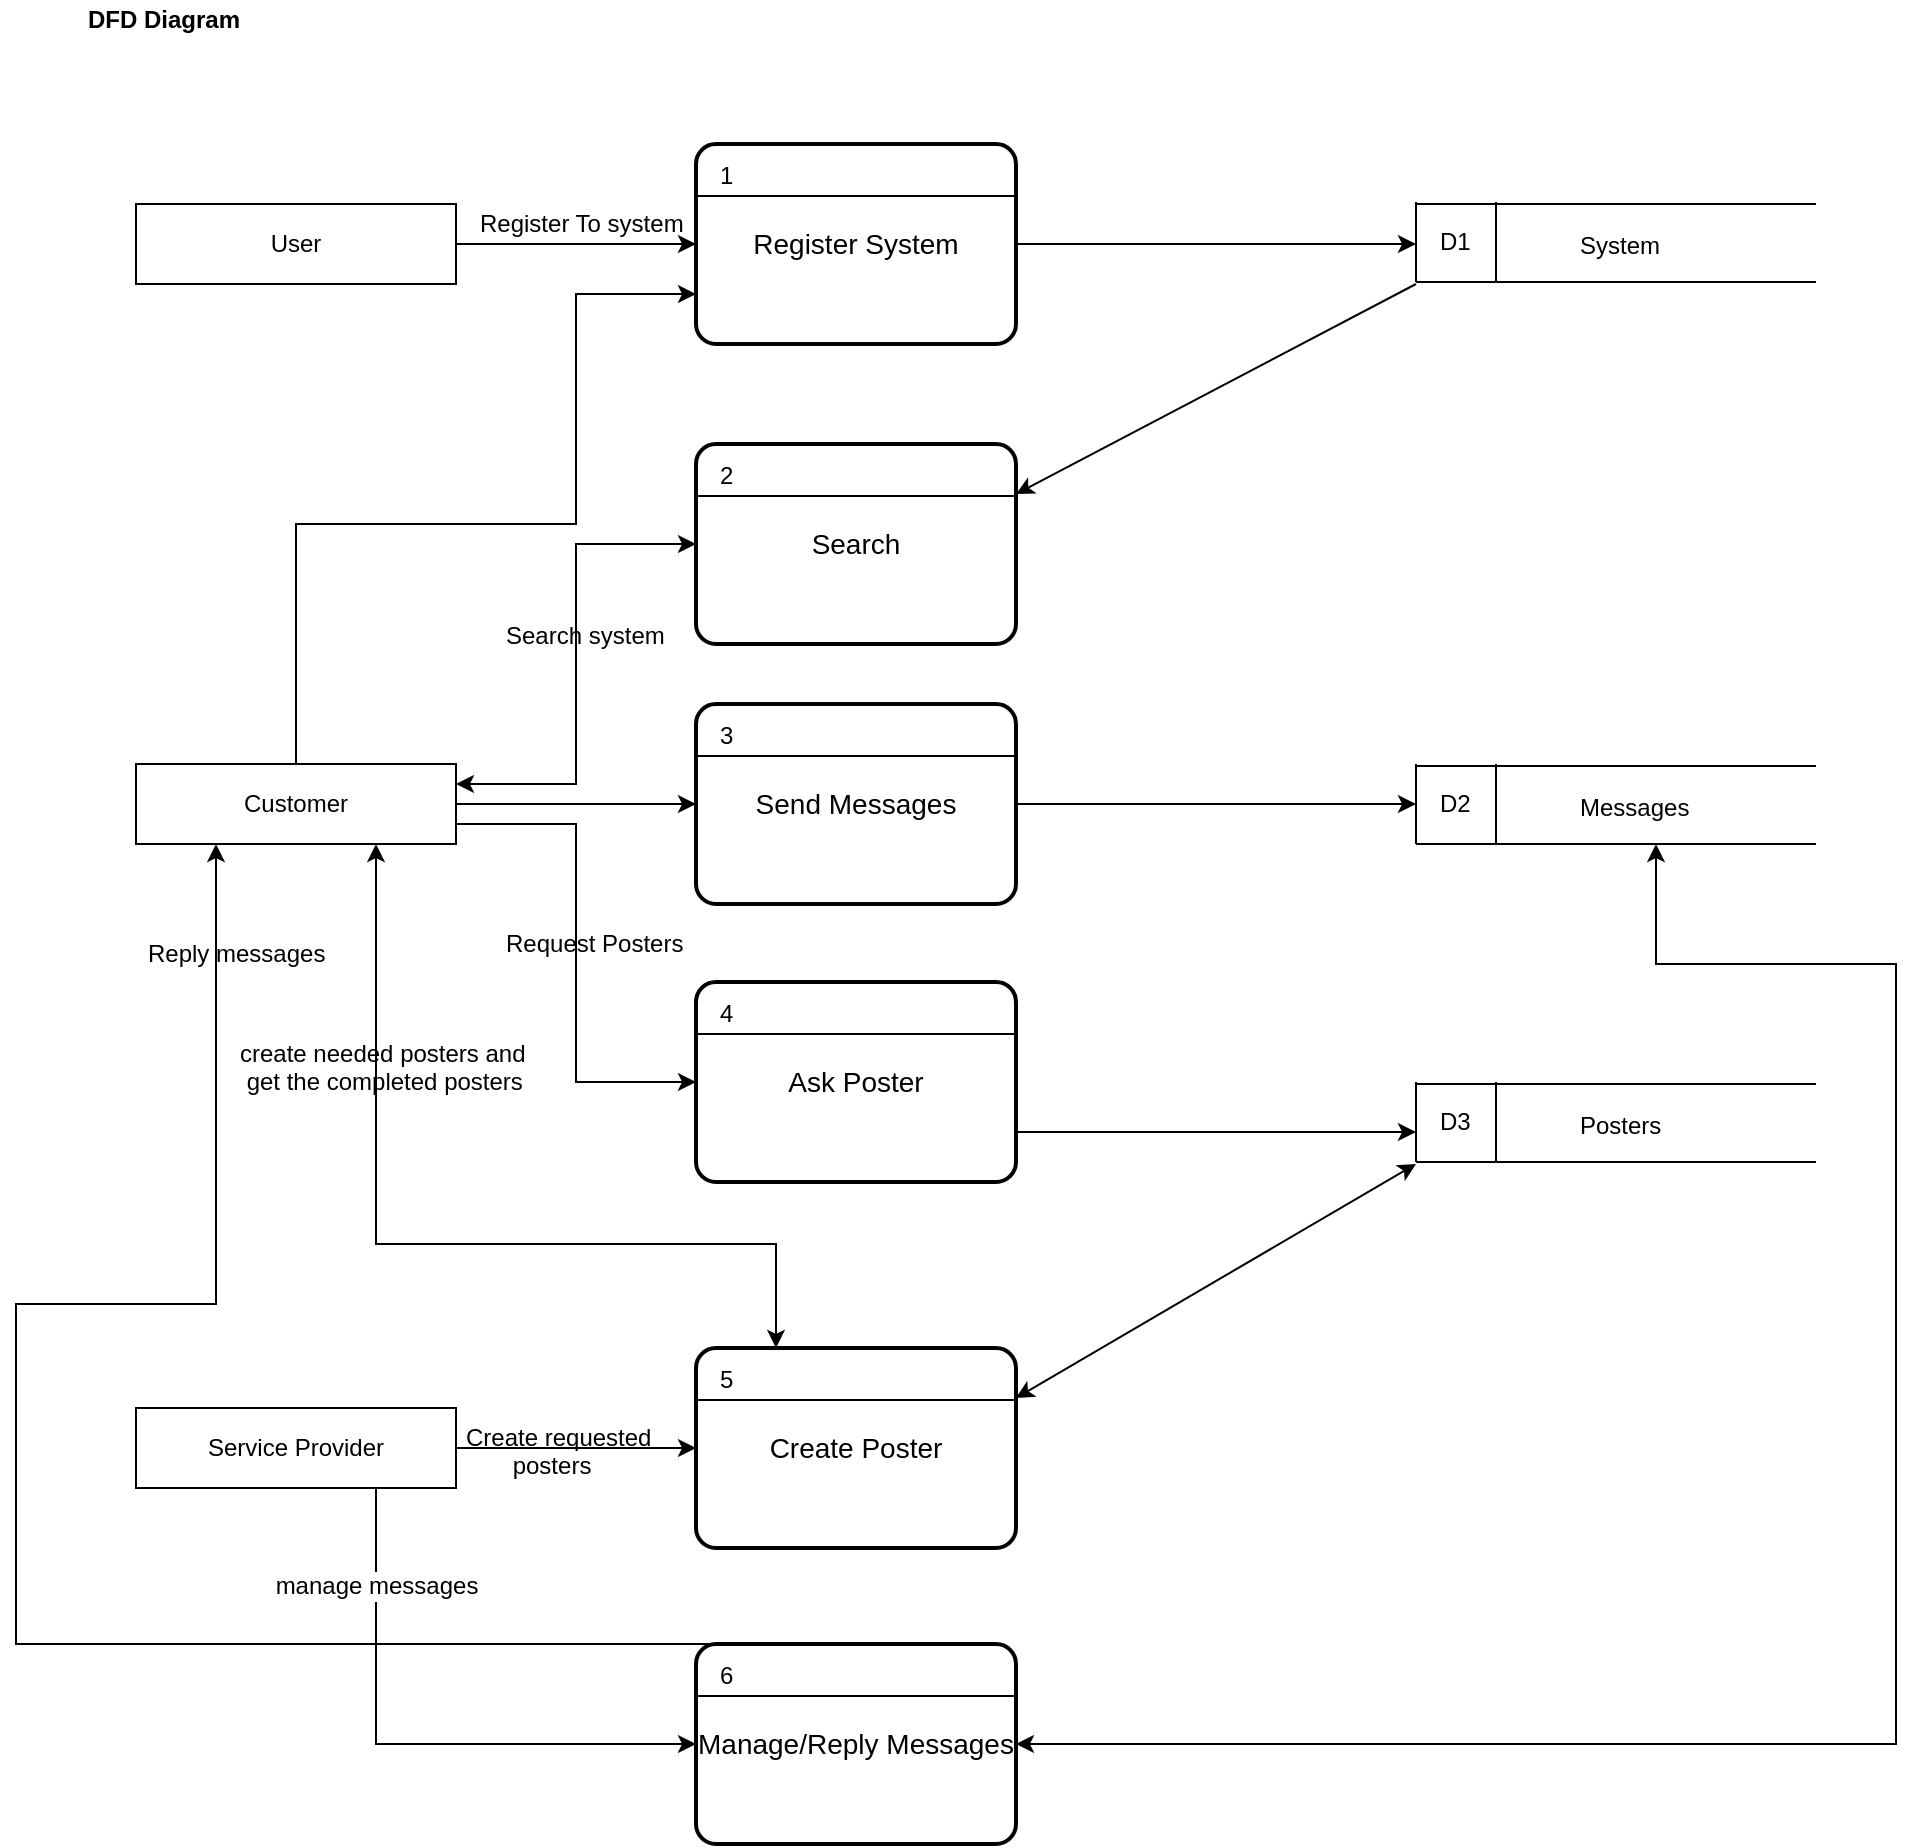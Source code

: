 <mxfile version="11.3.1" type="google" pages="1"><diagram id="CPaYHv6H9IukAJodynqk" name="Page-1"><mxGraphModel dx="854" dy="429" grid="1" gridSize="10" guides="1" tooltips="1" connect="1" arrows="1" fold="1" page="1" pageScale="1" pageWidth="2520" pageHeight="2000" math="0" shadow="0"><root><mxCell id="0"/><mxCell id="1" parent="0"/><mxCell id="vE29b5w0XNxWvJTByS9r-13" style="edgeStyle=orthogonalEdgeStyle;rounded=0;orthogonalLoop=1;jettySize=auto;html=1;exitX=1;exitY=0.5;exitDx=0;exitDy=0;entryX=0;entryY=0.5;entryDx=0;entryDy=0;" edge="1" parent="1" source="vE29b5w0XNxWvJTByS9r-1" target="vE29b5w0XNxWvJTByS9r-2"><mxGeometry relative="1" as="geometry"/></mxCell><mxCell id="vE29b5w0XNxWvJTByS9r-1" value="User" style="rounded=0;whiteSpace=wrap;html=1;" vertex="1" parent="1"><mxGeometry x="200" y="120" width="160" height="40" as="geometry"/></mxCell><mxCell id="vE29b5w0XNxWvJTByS9r-14" style="edgeStyle=orthogonalEdgeStyle;rounded=0;orthogonalLoop=1;jettySize=auto;html=1;exitX=1;exitY=0.5;exitDx=0;exitDy=0;startArrow=none;startFill=0;" edge="1" parent="1" source="vE29b5w0XNxWvJTByS9r-2"><mxGeometry relative="1" as="geometry"><mxPoint x="840" y="140" as="targetPoint"/></mxGeometry></mxCell><mxCell id="vE29b5w0XNxWvJTByS9r-2" value="Register System" style="strokeWidth=2;rounded=1;arcSize=10;whiteSpace=wrap;html=1;align=center;fontSize=14;" vertex="1" parent="1"><mxGeometry x="480" y="90" width="160" height="100" as="geometry"/></mxCell><mxCell id="vE29b5w0XNxWvJTByS9r-3" value="" style="line;strokeWidth=1;fillColor=none;align=left;verticalAlign=middle;spacingTop=-1;spacingLeft=3;spacingRight=3;rotatable=0;labelPosition=right;points=[];portConstraint=eastwest;" vertex="1" parent="1"><mxGeometry x="480" y="112" width="160" height="8" as="geometry"/></mxCell><mxCell id="vE29b5w0XNxWvJTByS9r-4" value="1" style="text;html=1;resizable=0;points=[];autosize=1;align=left;verticalAlign=top;spacingTop=-4;" vertex="1" parent="1"><mxGeometry x="490" y="96" width="20" height="20" as="geometry"/></mxCell><mxCell id="vE29b5w0XNxWvJTByS9r-7" value="" style="endArrow=none;html=1;entryX=0.25;entryY=0;entryDx=0;entryDy=0;exitX=0.25;exitY=1;exitDx=0;exitDy=0;" edge="1" parent="1"><mxGeometry width="50" height="50" relative="1" as="geometry"><mxPoint x="880" y="159" as="sourcePoint"/><mxPoint x="880" y="119" as="targetPoint"/></mxGeometry></mxCell><mxCell id="vE29b5w0XNxWvJTByS9r-8" value="" style="endArrow=none;html=1;" edge="1" parent="1"><mxGeometry width="50" height="50" relative="1" as="geometry"><mxPoint x="840" y="159" as="sourcePoint"/><mxPoint x="840" y="119" as="targetPoint"/></mxGeometry></mxCell><mxCell id="vE29b5w0XNxWvJTByS9r-9" value="" style="endArrow=none;html=1;" edge="1" parent="1"><mxGeometry width="50" height="50" relative="1" as="geometry"><mxPoint x="840" y="120" as="sourcePoint"/><mxPoint x="1040" y="120" as="targetPoint"/></mxGeometry></mxCell><mxCell id="vE29b5w0XNxWvJTByS9r-10" value="" style="endArrow=none;html=1;" edge="1" parent="1"><mxGeometry width="50" height="50" relative="1" as="geometry"><mxPoint x="1040" y="159" as="sourcePoint"/><mxPoint x="840" y="159" as="targetPoint"/></mxGeometry></mxCell><mxCell id="vE29b5w0XNxWvJTByS9r-11" value="System" style="text;html=1;resizable=0;points=[];autosize=1;align=left;verticalAlign=top;spacingTop=-4;" vertex="1" parent="1"><mxGeometry x="920" y="131" width="60" height="20" as="geometry"/></mxCell><mxCell id="vE29b5w0XNxWvJTByS9r-12" value="D1" style="text;html=1;resizable=0;points=[];autosize=1;align=left;verticalAlign=top;spacingTop=-4;" vertex="1" parent="1"><mxGeometry x="850" y="129" width="30" height="20" as="geometry"/></mxCell><mxCell id="vE29b5w0XNxWvJTByS9r-40" style="edgeStyle=orthogonalEdgeStyle;rounded=0;orthogonalLoop=1;jettySize=auto;html=1;exitX=1;exitY=0.25;exitDx=0;exitDy=0;entryX=0;entryY=0.5;entryDx=0;entryDy=0;startArrow=classic;startFill=1;" edge="1" parent="1" source="vE29b5w0XNxWvJTByS9r-15" target="vE29b5w0XNxWvJTByS9r-16"><mxGeometry relative="1" as="geometry"/></mxCell><mxCell id="vE29b5w0XNxWvJTByS9r-41" style="edgeStyle=orthogonalEdgeStyle;rounded=0;orthogonalLoop=1;jettySize=auto;html=1;exitX=1;exitY=0.5;exitDx=0;exitDy=0;entryX=0;entryY=0.5;entryDx=0;entryDy=0;" edge="1" parent="1" source="vE29b5w0XNxWvJTByS9r-15" target="vE29b5w0XNxWvJTByS9r-19"><mxGeometry relative="1" as="geometry"/></mxCell><mxCell id="vE29b5w0XNxWvJTByS9r-42" style="edgeStyle=orthogonalEdgeStyle;rounded=0;orthogonalLoop=1;jettySize=auto;html=1;exitX=1;exitY=0.75;exitDx=0;exitDy=0;entryX=0;entryY=0.5;entryDx=0;entryDy=0;" edge="1" parent="1" source="vE29b5w0XNxWvJTByS9r-15" target="vE29b5w0XNxWvJTByS9r-22"><mxGeometry relative="1" as="geometry"/></mxCell><mxCell id="vE29b5w0XNxWvJTByS9r-56" style="edgeStyle=orthogonalEdgeStyle;rounded=0;orthogonalLoop=1;jettySize=auto;html=1;exitX=0.75;exitY=1;exitDx=0;exitDy=0;entryX=0.25;entryY=0;entryDx=0;entryDy=0;startArrow=classic;startFill=1;" edge="1" parent="1" source="vE29b5w0XNxWvJTByS9r-15" target="vE29b5w0XNxWvJTByS9r-44"><mxGeometry relative="1" as="geometry"><Array as="points"><mxPoint x="320" y="640"/><mxPoint x="520" y="640"/></Array></mxGeometry></mxCell><mxCell id="vE29b5w0XNxWvJTByS9r-75" style="edgeStyle=orthogonalEdgeStyle;rounded=0;orthogonalLoop=1;jettySize=auto;html=1;exitX=0.5;exitY=0;exitDx=0;exitDy=0;entryX=0;entryY=0.75;entryDx=0;entryDy=0;startArrow=none;startFill=0;" edge="1" parent="1" source="vE29b5w0XNxWvJTByS9r-15" target="vE29b5w0XNxWvJTByS9r-2"><mxGeometry relative="1" as="geometry"><Array as="points"><mxPoint x="280" y="280"/><mxPoint x="420" y="280"/><mxPoint x="420" y="165"/></Array></mxGeometry></mxCell><mxCell id="vE29b5w0XNxWvJTByS9r-15" value="Customer" style="rounded=0;whiteSpace=wrap;html=1;" vertex="1" parent="1"><mxGeometry x="200" y="400" width="160" height="40" as="geometry"/></mxCell><mxCell id="vE29b5w0XNxWvJTByS9r-16" value="Search" style="strokeWidth=2;rounded=1;arcSize=10;whiteSpace=wrap;html=1;align=center;fontSize=14;" vertex="1" parent="1"><mxGeometry x="480" y="240" width="160" height="100" as="geometry"/></mxCell><mxCell id="vE29b5w0XNxWvJTByS9r-17" value="" style="line;strokeWidth=1;fillColor=none;align=left;verticalAlign=middle;spacingTop=-1;spacingLeft=3;spacingRight=3;rotatable=0;labelPosition=right;points=[];portConstraint=eastwest;" vertex="1" parent="1"><mxGeometry x="480" y="262" width="160" height="8" as="geometry"/></mxCell><mxCell id="vE29b5w0XNxWvJTByS9r-18" value="2" style="text;html=1;resizable=0;points=[];autosize=1;align=left;verticalAlign=top;spacingTop=-4;" vertex="1" parent="1"><mxGeometry x="490" y="246" width="20" height="20" as="geometry"/></mxCell><mxCell id="vE29b5w0XNxWvJTByS9r-32" style="edgeStyle=orthogonalEdgeStyle;rounded=0;orthogonalLoop=1;jettySize=auto;html=1;exitX=1;exitY=0.5;exitDx=0;exitDy=0;" edge="1" parent="1" source="vE29b5w0XNxWvJTByS9r-19"><mxGeometry relative="1" as="geometry"><mxPoint x="840" y="420" as="targetPoint"/></mxGeometry></mxCell><mxCell id="vE29b5w0XNxWvJTByS9r-19" value="Send Messages" style="strokeWidth=2;rounded=1;arcSize=10;whiteSpace=wrap;html=1;align=center;fontSize=14;" vertex="1" parent="1"><mxGeometry x="480" y="370" width="160" height="100" as="geometry"/></mxCell><mxCell id="vE29b5w0XNxWvJTByS9r-20" value="" style="line;strokeWidth=1;fillColor=none;align=left;verticalAlign=middle;spacingTop=-1;spacingLeft=3;spacingRight=3;rotatable=0;labelPosition=right;points=[];portConstraint=eastwest;" vertex="1" parent="1"><mxGeometry x="480" y="392" width="160" height="8" as="geometry"/></mxCell><mxCell id="vE29b5w0XNxWvJTByS9r-21" value="3" style="text;html=1;resizable=0;points=[];autosize=1;align=left;verticalAlign=top;spacingTop=-4;" vertex="1" parent="1"><mxGeometry x="490" y="376" width="20" height="20" as="geometry"/></mxCell><mxCell id="vE29b5w0XNxWvJTByS9r-39" style="edgeStyle=orthogonalEdgeStyle;rounded=0;orthogonalLoop=1;jettySize=auto;html=1;exitX=1;exitY=0.75;exitDx=0;exitDy=0;" edge="1" parent="1" source="vE29b5w0XNxWvJTByS9r-22"><mxGeometry relative="1" as="geometry"><mxPoint x="840" y="584" as="targetPoint"/></mxGeometry></mxCell><mxCell id="vE29b5w0XNxWvJTByS9r-22" value="Ask Poster" style="strokeWidth=2;rounded=1;arcSize=10;whiteSpace=wrap;html=1;align=center;fontSize=14;" vertex="1" parent="1"><mxGeometry x="480" y="509" width="160" height="100" as="geometry"/></mxCell><mxCell id="vE29b5w0XNxWvJTByS9r-23" value="" style="line;strokeWidth=1;fillColor=none;align=left;verticalAlign=middle;spacingTop=-1;spacingLeft=3;spacingRight=3;rotatable=0;labelPosition=right;points=[];portConstraint=eastwest;" vertex="1" parent="1"><mxGeometry x="480" y="531" width="160" height="8" as="geometry"/></mxCell><mxCell id="vE29b5w0XNxWvJTByS9r-24" value="4" style="text;html=1;resizable=0;points=[];autosize=1;align=left;verticalAlign=top;spacingTop=-4;" vertex="1" parent="1"><mxGeometry x="490" y="515" width="20" height="20" as="geometry"/></mxCell><mxCell id="vE29b5w0XNxWvJTByS9r-25" value="" style="endArrow=classic;html=1;entryX=1;entryY=0.25;entryDx=0;entryDy=0;" edge="1" parent="1" target="vE29b5w0XNxWvJTByS9r-16"><mxGeometry width="50" height="50" relative="1" as="geometry"><mxPoint x="840" y="160" as="sourcePoint"/><mxPoint x="760" y="200" as="targetPoint"/><Array as="points"/></mxGeometry></mxCell><mxCell id="vE29b5w0XNxWvJTByS9r-26" value="" style="endArrow=none;html=1;entryX=0.25;entryY=0;entryDx=0;entryDy=0;exitX=0.25;exitY=1;exitDx=0;exitDy=0;" edge="1" parent="1"><mxGeometry width="50" height="50" relative="1" as="geometry"><mxPoint x="880" y="440" as="sourcePoint"/><mxPoint x="880" y="400" as="targetPoint"/></mxGeometry></mxCell><mxCell id="vE29b5w0XNxWvJTByS9r-27" value="" style="endArrow=none;html=1;" edge="1" parent="1"><mxGeometry width="50" height="50" relative="1" as="geometry"><mxPoint x="840" y="440" as="sourcePoint"/><mxPoint x="840" y="400" as="targetPoint"/></mxGeometry></mxCell><mxCell id="vE29b5w0XNxWvJTByS9r-28" value="" style="endArrow=none;html=1;" edge="1" parent="1"><mxGeometry width="50" height="50" relative="1" as="geometry"><mxPoint x="840" y="401" as="sourcePoint"/><mxPoint x="1040" y="401" as="targetPoint"/></mxGeometry></mxCell><mxCell id="vE29b5w0XNxWvJTByS9r-29" value="" style="endArrow=none;html=1;" edge="1" parent="1"><mxGeometry width="50" height="50" relative="1" as="geometry"><mxPoint x="1040" y="440" as="sourcePoint"/><mxPoint x="840" y="440" as="targetPoint"/></mxGeometry></mxCell><mxCell id="vE29b5w0XNxWvJTByS9r-30" value="Messages" style="text;html=1;resizable=0;points=[];autosize=1;align=left;verticalAlign=top;spacingTop=-4;" vertex="1" parent="1"><mxGeometry x="920" y="412" width="70" height="20" as="geometry"/></mxCell><mxCell id="vE29b5w0XNxWvJTByS9r-31" value="D2" style="text;html=1;resizable=0;points=[];autosize=1;align=left;verticalAlign=top;spacingTop=-4;" vertex="1" parent="1"><mxGeometry x="850" y="410" width="30" height="20" as="geometry"/></mxCell><mxCell id="vE29b5w0XNxWvJTByS9r-33" value="" style="endArrow=none;html=1;entryX=0.25;entryY=0;entryDx=0;entryDy=0;exitX=0.25;exitY=1;exitDx=0;exitDy=0;" edge="1" parent="1"><mxGeometry width="50" height="50" relative="1" as="geometry"><mxPoint x="880" y="599" as="sourcePoint"/><mxPoint x="880" y="559" as="targetPoint"/></mxGeometry></mxCell><mxCell id="vE29b5w0XNxWvJTByS9r-34" value="" style="endArrow=none;html=1;" edge="1" parent="1"><mxGeometry width="50" height="50" relative="1" as="geometry"><mxPoint x="840" y="599" as="sourcePoint"/><mxPoint x="840" y="559" as="targetPoint"/></mxGeometry></mxCell><mxCell id="vE29b5w0XNxWvJTByS9r-35" value="" style="endArrow=none;html=1;" edge="1" parent="1"><mxGeometry width="50" height="50" relative="1" as="geometry"><mxPoint x="840" y="560" as="sourcePoint"/><mxPoint x="1040" y="560" as="targetPoint"/></mxGeometry></mxCell><mxCell id="vE29b5w0XNxWvJTByS9r-36" value="" style="endArrow=none;html=1;" edge="1" parent="1"><mxGeometry width="50" height="50" relative="1" as="geometry"><mxPoint x="1040" y="599" as="sourcePoint"/><mxPoint x="840" y="599" as="targetPoint"/></mxGeometry></mxCell><mxCell id="vE29b5w0XNxWvJTByS9r-37" value="Posters" style="text;html=1;resizable=0;points=[];autosize=1;align=left;verticalAlign=top;spacingTop=-4;" vertex="1" parent="1"><mxGeometry x="920" y="571" width="60" height="20" as="geometry"/></mxCell><mxCell id="vE29b5w0XNxWvJTByS9r-38" value="D3" style="text;html=1;resizable=0;points=[];autosize=1;align=left;verticalAlign=top;spacingTop=-4;" vertex="1" parent="1"><mxGeometry x="850" y="569" width="30" height="20" as="geometry"/></mxCell><mxCell id="vE29b5w0XNxWvJTByS9r-55" style="edgeStyle=orthogonalEdgeStyle;rounded=0;orthogonalLoop=1;jettySize=auto;html=1;exitX=1;exitY=0.5;exitDx=0;exitDy=0;" edge="1" parent="1" source="vE29b5w0XNxWvJTByS9r-43" target="vE29b5w0XNxWvJTByS9r-44"><mxGeometry relative="1" as="geometry"/></mxCell><mxCell id="vE29b5w0XNxWvJTByS9r-61" style="edgeStyle=orthogonalEdgeStyle;rounded=0;orthogonalLoop=1;jettySize=auto;html=1;exitX=0.75;exitY=1;exitDx=0;exitDy=0;entryX=0;entryY=0.5;entryDx=0;entryDy=0;startArrow=none;startFill=0;" edge="1" parent="1" source="vE29b5w0XNxWvJTByS9r-43" target="vE29b5w0XNxWvJTByS9r-57"><mxGeometry relative="1" as="geometry"/></mxCell><mxCell id="vE29b5w0XNxWvJTByS9r-73" value="manage messages" style="text;html=1;resizable=0;points=[];align=center;verticalAlign=middle;labelBackgroundColor=#ffffff;" vertex="1" connectable="0" parent="vE29b5w0XNxWvJTByS9r-61"><mxGeometry x="-0.66" relative="1" as="geometry"><mxPoint as="offset"/></mxGeometry></mxCell><mxCell id="vE29b5w0XNxWvJTByS9r-43" value="Service Provider" style="rounded=0;whiteSpace=wrap;html=1;" vertex="1" parent="1"><mxGeometry x="200" y="722" width="160" height="40" as="geometry"/></mxCell><mxCell id="vE29b5w0XNxWvJTByS9r-44" value="Create Poster" style="strokeWidth=2;rounded=1;arcSize=10;whiteSpace=wrap;html=1;align=center;fontSize=14;" vertex="1" parent="1"><mxGeometry x="480" y="692" width="160" height="100" as="geometry"/></mxCell><mxCell id="vE29b5w0XNxWvJTByS9r-45" value="" style="line;strokeWidth=1;fillColor=none;align=left;verticalAlign=middle;spacingTop=-1;spacingLeft=3;spacingRight=3;rotatable=0;labelPosition=right;points=[];portConstraint=eastwest;" vertex="1" parent="1"><mxGeometry x="480" y="714" width="160" height="8" as="geometry"/></mxCell><mxCell id="vE29b5w0XNxWvJTByS9r-46" value="5" style="text;html=1;resizable=0;points=[];autosize=1;align=left;verticalAlign=top;spacingTop=-4;" vertex="1" parent="1"><mxGeometry x="490" y="698" width="20" height="20" as="geometry"/></mxCell><mxCell id="vE29b5w0XNxWvJTByS9r-54" value="" style="endArrow=classic;html=1;entryX=1;entryY=0.25;entryDx=0;entryDy=0;startArrow=classic;startFill=1;" edge="1" parent="1" target="vE29b5w0XNxWvJTByS9r-44"><mxGeometry width="50" height="50" relative="1" as="geometry"><mxPoint x="840" y="600" as="sourcePoint"/><mxPoint x="760" y="640" as="targetPoint"/></mxGeometry></mxCell><mxCell id="vE29b5w0XNxWvJTByS9r-60" style="edgeStyle=orthogonalEdgeStyle;rounded=0;orthogonalLoop=1;jettySize=auto;html=1;exitX=1;exitY=0.5;exitDx=0;exitDy=0;startArrow=classic;startFill=1;" edge="1" parent="1" source="vE29b5w0XNxWvJTByS9r-57"><mxGeometry relative="1" as="geometry"><mxPoint x="960" y="440" as="targetPoint"/><Array as="points"><mxPoint x="1080" y="890"/><mxPoint x="1080" y="500"/><mxPoint x="960" y="500"/></Array></mxGeometry></mxCell><mxCell id="vE29b5w0XNxWvJTByS9r-70" style="edgeStyle=orthogonalEdgeStyle;rounded=0;orthogonalLoop=1;jettySize=auto;html=1;exitX=0.25;exitY=0;exitDx=0;exitDy=0;entryX=0.25;entryY=1;entryDx=0;entryDy=0;startArrow=none;startFill=0;" edge="1" parent="1" source="vE29b5w0XNxWvJTByS9r-57" target="vE29b5w0XNxWvJTByS9r-15"><mxGeometry relative="1" as="geometry"><Array as="points"><mxPoint x="140" y="840"/><mxPoint x="140" y="670"/><mxPoint x="240" y="670"/></Array></mxGeometry></mxCell><mxCell id="vE29b5w0XNxWvJTByS9r-57" value="Manage/Reply Messages" style="strokeWidth=2;rounded=1;arcSize=10;whiteSpace=wrap;html=1;align=center;fontSize=14;" vertex="1" parent="1"><mxGeometry x="480" y="840" width="160" height="100" as="geometry"/></mxCell><mxCell id="vE29b5w0XNxWvJTByS9r-58" value="" style="line;strokeWidth=1;fillColor=none;align=left;verticalAlign=middle;spacingTop=-1;spacingLeft=3;spacingRight=3;rotatable=0;labelPosition=right;points=[];portConstraint=eastwest;" vertex="1" parent="1"><mxGeometry x="480" y="862" width="160" height="8" as="geometry"/></mxCell><mxCell id="vE29b5w0XNxWvJTByS9r-59" value="6" style="text;html=1;resizable=0;points=[];autosize=1;align=left;verticalAlign=top;spacingTop=-4;" vertex="1" parent="1"><mxGeometry x="490" y="846" width="20" height="20" as="geometry"/></mxCell><mxCell id="vE29b5w0XNxWvJTByS9r-62" value="Register To system" style="text;html=1;resizable=0;points=[];autosize=1;align=left;verticalAlign=top;spacingTop=-4;" vertex="1" parent="1"><mxGeometry x="370" y="120" width="120" height="20" as="geometry"/></mxCell><mxCell id="vE29b5w0XNxWvJTByS9r-63" value="Search system" style="text;html=1;resizable=0;points=[];autosize=1;align=left;verticalAlign=top;spacingTop=-4;" vertex="1" parent="1"><mxGeometry x="383" y="326" width="90" height="20" as="geometry"/></mxCell><mxCell id="vE29b5w0XNxWvJTByS9r-64" value="Request Posters" style="text;html=1;resizable=0;points=[];autosize=1;align=left;verticalAlign=top;spacingTop=-4;" vertex="1" parent="1"><mxGeometry x="383" y="480" width="100" height="20" as="geometry"/></mxCell><mxCell id="vE29b5w0XNxWvJTByS9r-69" value="create needed posters and&lt;br&gt;&amp;nbsp;get the completed posters" style="text;html=1;resizable=0;points=[];autosize=1;align=left;verticalAlign=top;spacingTop=-4;" vertex="1" parent="1"><mxGeometry x="250" y="535" width="160" height="30" as="geometry"/></mxCell><mxCell id="vE29b5w0XNxWvJTByS9r-71" value="Reply messages" style="text;html=1;resizable=0;points=[];autosize=1;align=left;verticalAlign=top;spacingTop=-4;" vertex="1" parent="1"><mxGeometry x="204" y="485" width="100" height="20" as="geometry"/></mxCell><mxCell id="vE29b5w0XNxWvJTByS9r-72" value="Create requested&lt;br&gt;&amp;nbsp; &amp;nbsp; &amp;nbsp; &amp;nbsp;posters" style="text;html=1;resizable=0;points=[];autosize=1;align=left;verticalAlign=top;spacingTop=-4;" vertex="1" parent="1"><mxGeometry x="363" y="727" width="110" height="30" as="geometry"/></mxCell><mxCell id="vE29b5w0XNxWvJTByS9r-74" value="&lt;b&gt;DFD Diagram&lt;/b&gt;" style="text;html=1;resizable=0;points=[];autosize=1;align=left;verticalAlign=top;spacingTop=-4;" vertex="1" parent="1"><mxGeometry x="174" y="18" width="90" height="20" as="geometry"/></mxCell></root></mxGraphModel></diagram></mxfile>